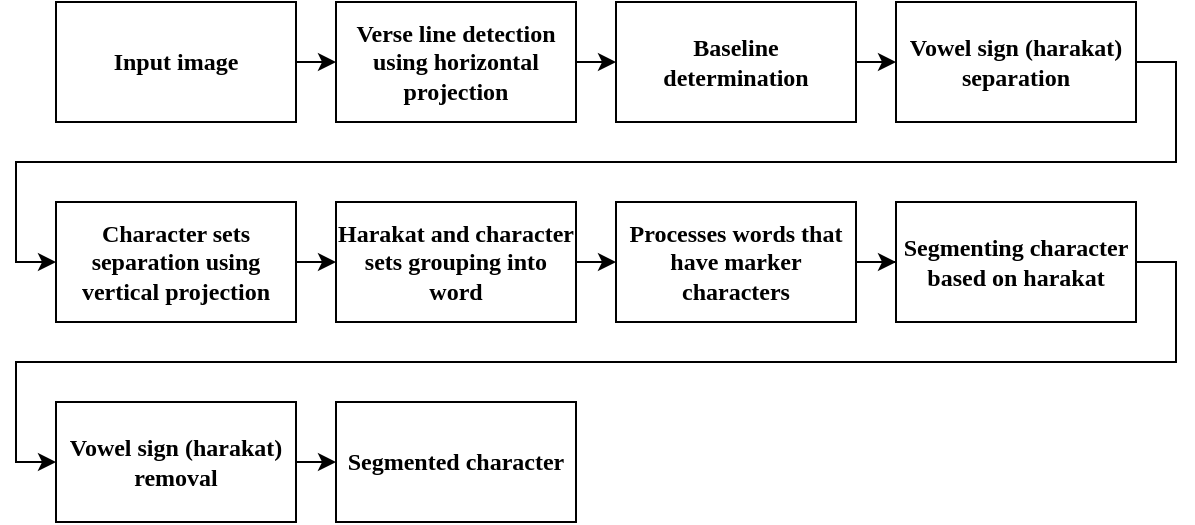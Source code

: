 <mxfile version="12.4.2" type="device" pages="1"><diagram id="zJ2vzoM-5vL83J0huT7Q" name="Page-1"><mxGraphModel dx="867" dy="563" grid="1" gridSize="10" guides="1" tooltips="1" connect="1" arrows="1" fold="1" page="1" pageScale="1" pageWidth="850" pageHeight="1100" math="0" shadow="0" extFonts="Liberation Serif^https://fonts.googleapis.com/css?family=Liberation+Serif"><root><mxCell id="0"/><mxCell id="1" parent="0"/><mxCell id="eBiynlqNCrqOFxz4KRjP-13" style="edgeStyle=orthogonalEdgeStyle;rounded=0;orthogonalLoop=1;jettySize=auto;html=1;exitX=1;exitY=0.5;exitDx=0;exitDy=0;entryX=0;entryY=0.5;entryDx=0;entryDy=0;fontStyle=1;fontFamily=Liberation Serif;" parent="1" source="eBiynlqNCrqOFxz4KRjP-2" target="eBiynlqNCrqOFxz4KRjP-4" edge="1"><mxGeometry relative="1" as="geometry"/></mxCell><mxCell id="eBiynlqNCrqOFxz4KRjP-2" value="Verse line detection using horizontal projection" style="rounded=0;whiteSpace=wrap;html=1;fontStyle=1;fontFamily=Liberation Serif;" parent="1" vertex="1"><mxGeometry x="250" y="130" width="120" height="60" as="geometry"/></mxCell><mxCell id="eBiynlqNCrqOFxz4KRjP-12" style="edgeStyle=orthogonalEdgeStyle;rounded=0;orthogonalLoop=1;jettySize=auto;html=1;exitX=1;exitY=0.5;exitDx=0;exitDy=0;entryX=0;entryY=0.5;entryDx=0;entryDy=0;fontStyle=1;fontFamily=Liberation Serif;" parent="1" source="eBiynlqNCrqOFxz4KRjP-3" target="eBiynlqNCrqOFxz4KRjP-2" edge="1"><mxGeometry relative="1" as="geometry"/></mxCell><mxCell id="eBiynlqNCrqOFxz4KRjP-3" value="Input image" style="rounded=0;whiteSpace=wrap;html=1;fontStyle=1;fontFamily=Liberation Serif;" parent="1" vertex="1"><mxGeometry x="110" y="130" width="120" height="60" as="geometry"/></mxCell><mxCell id="eBiynlqNCrqOFxz4KRjP-14" style="edgeStyle=orthogonalEdgeStyle;rounded=0;orthogonalLoop=1;jettySize=auto;html=1;exitX=1;exitY=0.5;exitDx=0;exitDy=0;entryX=0;entryY=0.5;entryDx=0;entryDy=0;fontStyle=1;fontFamily=Liberation Serif;" parent="1" source="eBiynlqNCrqOFxz4KRjP-4" target="eBiynlqNCrqOFxz4KRjP-5" edge="1"><mxGeometry relative="1" as="geometry"/></mxCell><mxCell id="eBiynlqNCrqOFxz4KRjP-4" value="Baseline determination" style="rounded=0;whiteSpace=wrap;html=1;fontStyle=1;fontFamily=Liberation Serif;" parent="1" vertex="1"><mxGeometry x="390" y="130" width="120" height="60" as="geometry"/></mxCell><mxCell id="eBiynlqNCrqOFxz4KRjP-15" style="edgeStyle=orthogonalEdgeStyle;rounded=0;orthogonalLoop=1;jettySize=auto;html=1;exitX=1;exitY=0.5;exitDx=0;exitDy=0;entryX=0;entryY=0.5;entryDx=0;entryDy=0;fontStyle=1;fontFamily=Liberation Serif;" parent="1" source="eBiynlqNCrqOFxz4KRjP-5" target="eBiynlqNCrqOFxz4KRjP-6" edge="1"><mxGeometry relative="1" as="geometry"/></mxCell><mxCell id="eBiynlqNCrqOFxz4KRjP-5" value="Vowel sign (harakat) separation" style="rounded=0;whiteSpace=wrap;html=1;fontStyle=1;fontFamily=Liberation Serif;" parent="1" vertex="1"><mxGeometry x="530" y="130" width="120" height="60" as="geometry"/></mxCell><mxCell id="eBiynlqNCrqOFxz4KRjP-17" style="edgeStyle=orthogonalEdgeStyle;rounded=0;orthogonalLoop=1;jettySize=auto;html=1;exitX=1;exitY=0.5;exitDx=0;exitDy=0;entryX=0;entryY=0.5;entryDx=0;entryDy=0;fontStyle=1;fontFamily=Liberation Serif;" parent="1" source="eBiynlqNCrqOFxz4KRjP-6" target="eBiynlqNCrqOFxz4KRjP-7" edge="1"><mxGeometry relative="1" as="geometry"/></mxCell><mxCell id="eBiynlqNCrqOFxz4KRjP-6" value="Character sets separation using vertical projection" style="rounded=0;whiteSpace=wrap;html=1;fontStyle=1;fontFamily=Liberation Serif;" parent="1" vertex="1"><mxGeometry x="110" y="230" width="120" height="60" as="geometry"/></mxCell><mxCell id="eBiynlqNCrqOFxz4KRjP-18" style="edgeStyle=orthogonalEdgeStyle;rounded=0;orthogonalLoop=1;jettySize=auto;html=1;exitX=1;exitY=0.5;exitDx=0;exitDy=0;entryX=0;entryY=0.5;entryDx=0;entryDy=0;fontStyle=1;fontFamily=Liberation Serif;" parent="1" source="eBiynlqNCrqOFxz4KRjP-7" target="eBiynlqNCrqOFxz4KRjP-8" edge="1"><mxGeometry relative="1" as="geometry"/></mxCell><mxCell id="eBiynlqNCrqOFxz4KRjP-7" value="Harakat and character sets grouping into word" style="rounded=0;whiteSpace=wrap;html=1;fontStyle=1;fontFamily=Liberation Serif;" parent="1" vertex="1"><mxGeometry x="250" y="230" width="120" height="60" as="geometry"/></mxCell><mxCell id="eBiynlqNCrqOFxz4KRjP-19" style="edgeStyle=orthogonalEdgeStyle;rounded=0;orthogonalLoop=1;jettySize=auto;html=1;exitX=1;exitY=0.5;exitDx=0;exitDy=0;fontStyle=1;fontFamily=Liberation Serif;" parent="1" source="eBiynlqNCrqOFxz4KRjP-8" target="eBiynlqNCrqOFxz4KRjP-9" edge="1"><mxGeometry relative="1" as="geometry"/></mxCell><mxCell id="eBiynlqNCrqOFxz4KRjP-8" value="Processes words that have marker characters" style="rounded=0;whiteSpace=wrap;html=1;fontStyle=1;fontFamily=Liberation Serif;" parent="1" vertex="1"><mxGeometry x="390" y="230" width="120" height="60" as="geometry"/></mxCell><mxCell id="eBiynlqNCrqOFxz4KRjP-20" style="edgeStyle=orthogonalEdgeStyle;rounded=0;orthogonalLoop=1;jettySize=auto;html=1;exitX=1;exitY=0.5;exitDx=0;exitDy=0;entryX=0;entryY=0.5;entryDx=0;entryDy=0;fontStyle=1;fontFamily=Liberation Serif;" parent="1" source="eBiynlqNCrqOFxz4KRjP-9" target="eBiynlqNCrqOFxz4KRjP-10" edge="1"><mxGeometry relative="1" as="geometry"/></mxCell><mxCell id="eBiynlqNCrqOFxz4KRjP-9" value="Segmenting character based on harakat" style="rounded=0;whiteSpace=wrap;html=1;fontStyle=1;fontFamily=Liberation Serif;" parent="1" vertex="1"><mxGeometry x="530" y="230" width="120" height="60" as="geometry"/></mxCell><mxCell id="eBiynlqNCrqOFxz4KRjP-21" style="edgeStyle=orthogonalEdgeStyle;rounded=0;orthogonalLoop=1;jettySize=auto;html=1;exitX=1;exitY=0.5;exitDx=0;exitDy=0;entryX=0;entryY=0.5;entryDx=0;entryDy=0;fontStyle=1;fontFamily=Liberation Serif;" parent="1" source="eBiynlqNCrqOFxz4KRjP-10" target="eBiynlqNCrqOFxz4KRjP-11" edge="1"><mxGeometry relative="1" as="geometry"/></mxCell><mxCell id="eBiynlqNCrqOFxz4KRjP-10" value="Vowel sign (harakat) removal" style="rounded=0;whiteSpace=wrap;html=1;fontStyle=1;fontFamily=Liberation Serif;" parent="1" vertex="1"><mxGeometry x="110" y="330" width="120" height="60" as="geometry"/></mxCell><mxCell id="eBiynlqNCrqOFxz4KRjP-11" value="Segmented character" style="rounded=0;whiteSpace=wrap;html=1;fontStyle=1;fontFamily=Liberation Serif;" parent="1" vertex="1"><mxGeometry x="250" y="330" width="120" height="60" as="geometry"/></mxCell></root></mxGraphModel></diagram></mxfile>